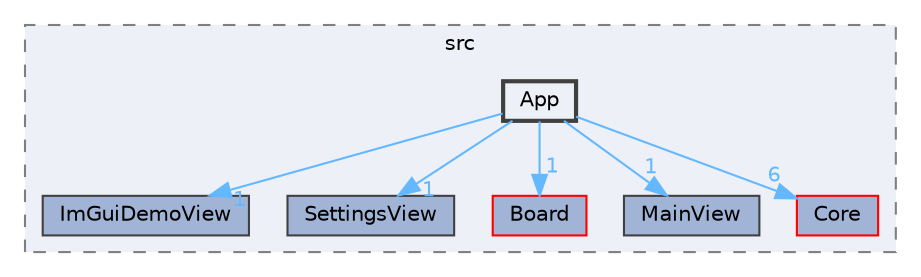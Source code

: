 digraph "app/src/App"
{
 // LATEX_PDF_SIZE
  bgcolor="transparent";
  edge [fontname=Helvetica,fontsize=10,labelfontname=Helvetica,labelfontsize=10];
  node [fontname=Helvetica,fontsize=10,shape=box,height=0.2,width=0.4];
  compound=true
  subgraph clusterdir_a8f641299cfea9f7461c2df1141b7786 {
    graph [ bgcolor="#edf0f7", pencolor="grey50", label="src", fontname=Helvetica,fontsize=10 style="filled,dashed", URL="dir_a8f641299cfea9f7461c2df1141b7786.html",tooltip=""]
  dir_340e323341a2bcef81ed7f3e7516f851 [label="ImGuiDemoView", fillcolor="#a2b4d6", color="grey25", style="filled", URL="dir_340e323341a2bcef81ed7f3e7516f851.html",tooltip=""];
  dir_852900bb1030b93bbf4dc07d26d577e4 [label="SettingsView", fillcolor="#a2b4d6", color="grey25", style="filled", URL="dir_852900bb1030b93bbf4dc07d26d577e4.html",tooltip=""];
  dir_b165395026853bfd1f1b8d8606d4662f [label="Board", fillcolor="#a2b4d6", color="red", style="filled", URL="dir_b165395026853bfd1f1b8d8606d4662f.html",tooltip=""];
  dir_e55bbb2416a3d6c7f118f78365abba36 [label="MainView", fillcolor="#a2b4d6", color="grey25", style="filled", URL="dir_e55bbb2416a3d6c7f118f78365abba36.html",tooltip=""];
  dir_f7d4be874a03ffe36f67d0add008229d [label="Core", fillcolor="#a2b4d6", color="red", style="filled", URL="dir_f7d4be874a03ffe36f67d0add008229d.html",tooltip=""];
  dir_9f8538b32eef7ac20f30bcc386c92158 [label="App", fillcolor="#edf0f7", color="grey25", style="filled,bold", URL="dir_9f8538b32eef7ac20f30bcc386c92158.html",tooltip=""];
  }
  dir_9f8538b32eef7ac20f30bcc386c92158->dir_340e323341a2bcef81ed7f3e7516f851 [headlabel="1", labeldistance=1.5 headhref="dir_000001_000009.html" href="dir_000001_000009.html" color="steelblue1" fontcolor="steelblue1"];
  dir_9f8538b32eef7ac20f30bcc386c92158->dir_852900bb1030b93bbf4dc07d26d577e4 [headlabel="1", labeldistance=1.5 headhref="dir_000001_000016.html" href="dir_000001_000016.html" color="steelblue1" fontcolor="steelblue1"];
  dir_9f8538b32eef7ac20f30bcc386c92158->dir_b165395026853bfd1f1b8d8606d4662f [headlabel="1", labeldistance=1.5 headhref="dir_000001_000003.html" href="dir_000001_000003.html" color="steelblue1" fontcolor="steelblue1"];
  dir_9f8538b32eef7ac20f30bcc386c92158->dir_e55bbb2416a3d6c7f118f78365abba36 [headlabel="1", labeldistance=1.5 headhref="dir_000001_000014.html" href="dir_000001_000014.html" color="steelblue1" fontcolor="steelblue1"];
  dir_9f8538b32eef7ac20f30bcc386c92158->dir_f7d4be874a03ffe36f67d0add008229d [headlabel="6", labeldistance=1.5 headhref="dir_000001_000006.html" href="dir_000001_000006.html" color="steelblue1" fontcolor="steelblue1"];
}
